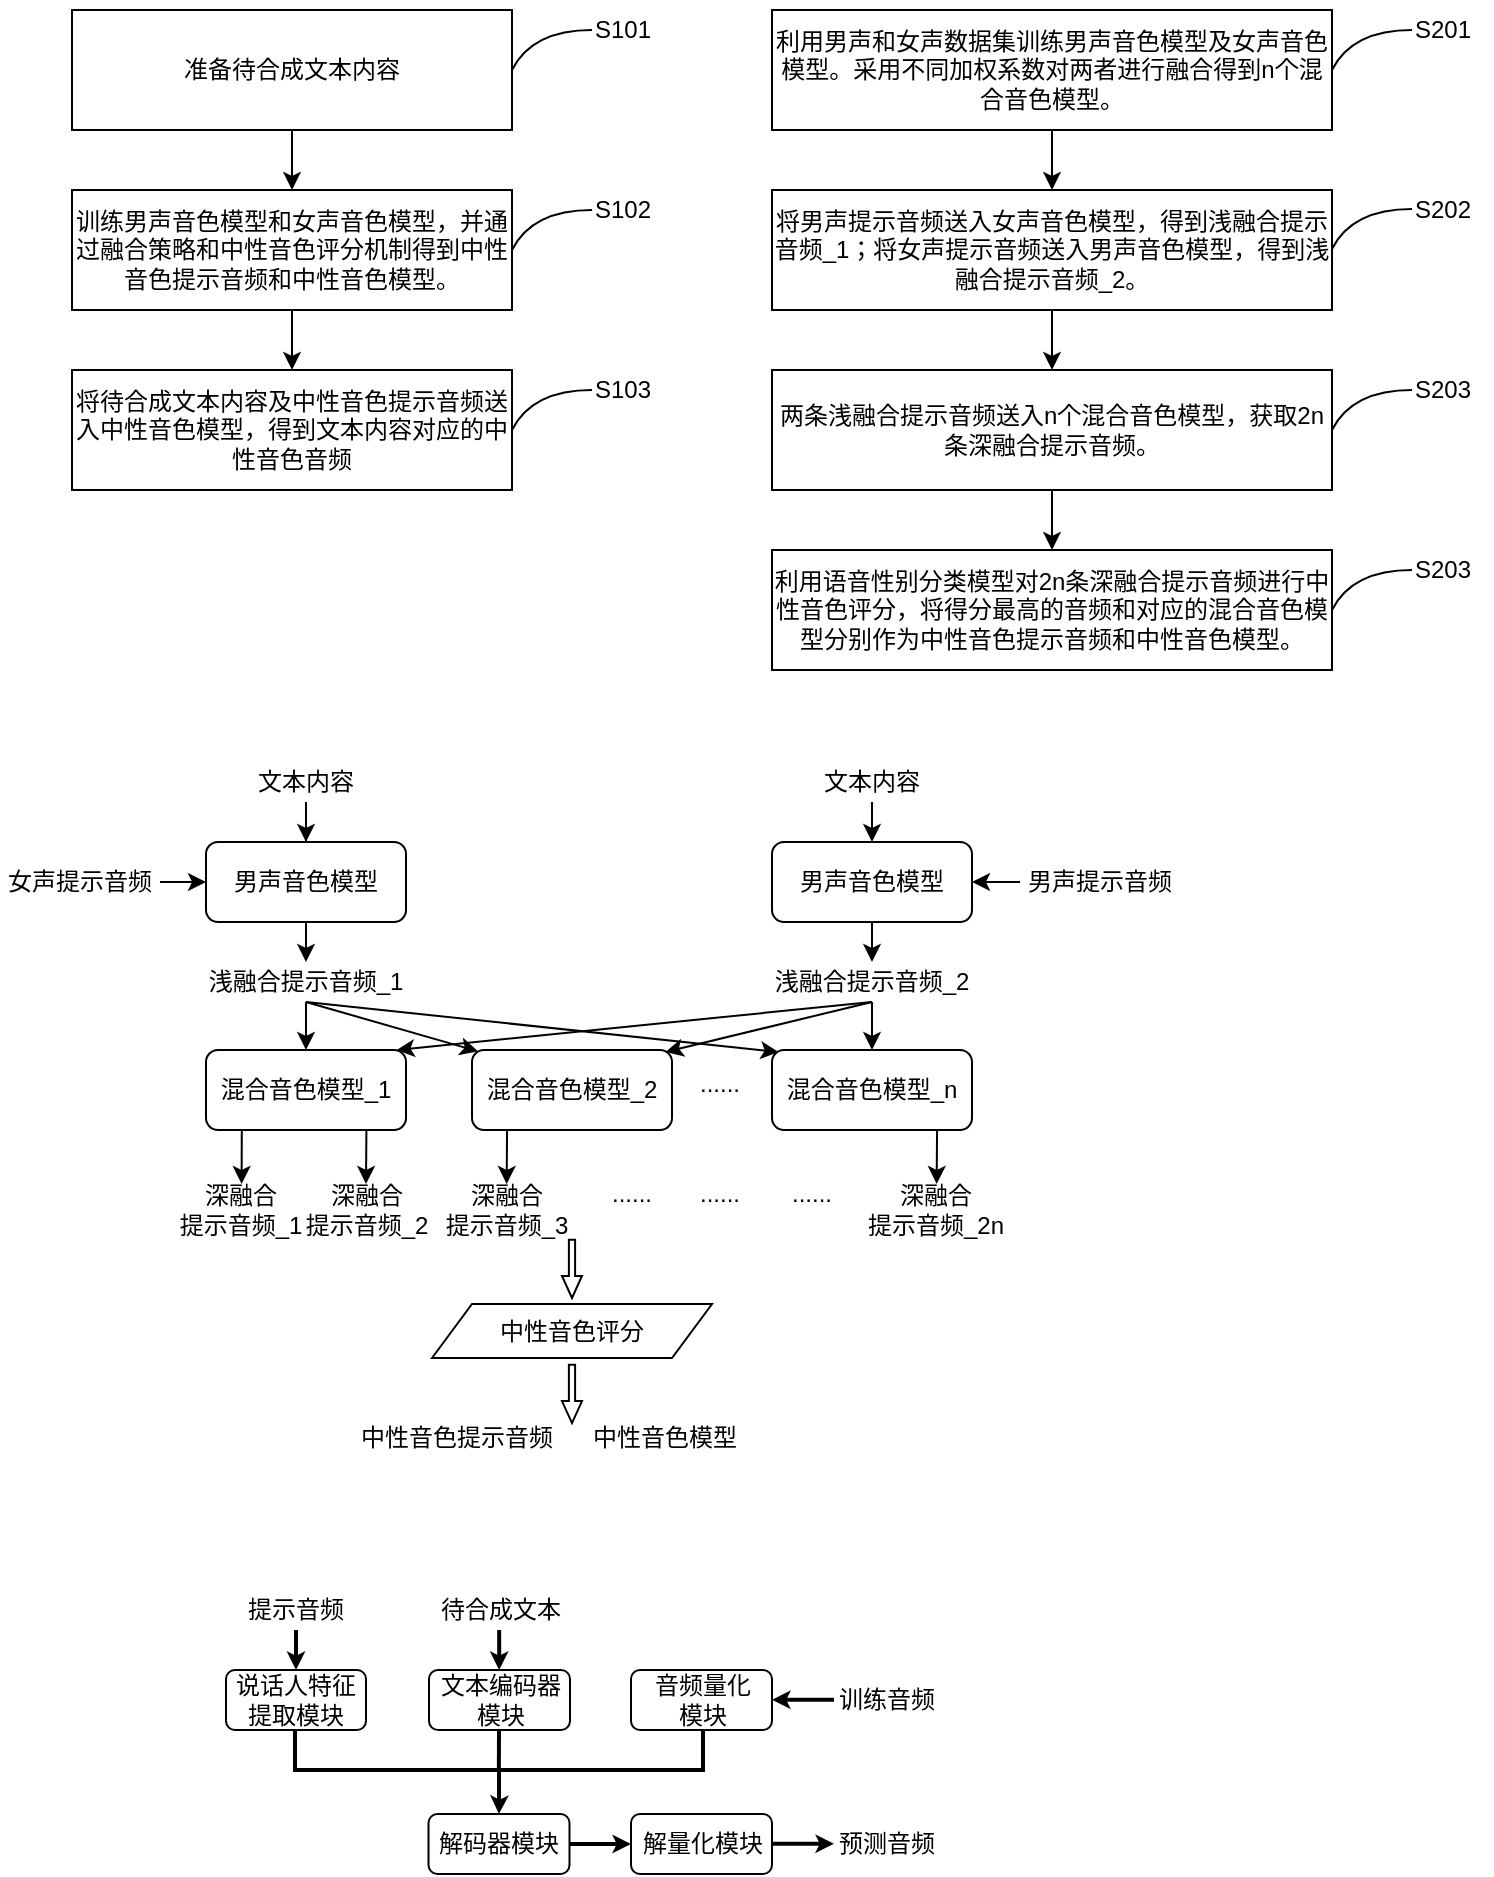 <mxfile version="24.2.0" type="github">
  <diagram name="第 1 页" id="BX8lDQhgrjkH_T5noq3X">
    <mxGraphModel dx="1434" dy="615" grid="1" gridSize="10" guides="1" tooltips="1" connect="1" arrows="1" fold="1" page="1" pageScale="1" pageWidth="827" pageHeight="1169" math="0" shadow="0">
      <root>
        <mxCell id="0" />
        <mxCell id="1" parent="0" />
        <mxCell id="MRDBX0Kvai51XAQgQNeI-1" style="edgeStyle=orthogonalEdgeStyle;rounded=0;orthogonalLoop=1;jettySize=auto;html=1;exitX=0.5;exitY=1;exitDx=0;exitDy=0;entryX=0.5;entryY=0;entryDx=0;entryDy=0;" edge="1" parent="1" source="MRDBX0Kvai51XAQgQNeI-2" target="MRDBX0Kvai51XAQgQNeI-4">
          <mxGeometry relative="1" as="geometry" />
        </mxCell>
        <mxCell id="MRDBX0Kvai51XAQgQNeI-2" value="准备待合成文本内容" style="rounded=0;whiteSpace=wrap;html=1;" vertex="1" parent="1">
          <mxGeometry x="53" y="40" width="220" height="60" as="geometry" />
        </mxCell>
        <mxCell id="MRDBX0Kvai51XAQgQNeI-3" style="edgeStyle=orthogonalEdgeStyle;rounded=0;orthogonalLoop=1;jettySize=auto;html=1;exitX=0.5;exitY=1;exitDx=0;exitDy=0;entryX=0.5;entryY=0;entryDx=0;entryDy=0;" edge="1" parent="1" source="MRDBX0Kvai51XAQgQNeI-4" target="MRDBX0Kvai51XAQgQNeI-5">
          <mxGeometry relative="1" as="geometry" />
        </mxCell>
        <mxCell id="MRDBX0Kvai51XAQgQNeI-4" value="训练男声音色模型和女声音色模型，并通过融合策略和中性音色评分机制得到中性音色提示音频和中性音色模型。" style="rounded=0;whiteSpace=wrap;html=1;" vertex="1" parent="1">
          <mxGeometry x="53" y="130" width="220" height="60" as="geometry" />
        </mxCell>
        <mxCell id="MRDBX0Kvai51XAQgQNeI-5" value="将待合成文本内容及中性音色提示音频送入中性音色模型，得到文本内容对应的中性音色音频" style="rounded=0;whiteSpace=wrap;html=1;" vertex="1" parent="1">
          <mxGeometry x="53" y="220" width="220" height="60" as="geometry" />
        </mxCell>
        <mxCell id="MRDBX0Kvai51XAQgQNeI-6" style="edgeStyle=orthogonalEdgeStyle;rounded=0;orthogonalLoop=1;jettySize=auto;html=1;exitX=0.5;exitY=1;exitDx=0;exitDy=0;entryX=0.5;entryY=0;entryDx=0;entryDy=0;" edge="1" parent="1" source="MRDBX0Kvai51XAQgQNeI-7" target="MRDBX0Kvai51XAQgQNeI-9">
          <mxGeometry relative="1" as="geometry" />
        </mxCell>
        <mxCell id="MRDBX0Kvai51XAQgQNeI-7" value="利用男声和女声数据集训练男声音色模型及女声音色模型。采用不同加权系数对两者进行融合得到n个混合音色模型。" style="rounded=0;whiteSpace=wrap;html=1;" vertex="1" parent="1">
          <mxGeometry x="403" y="40" width="280" height="60" as="geometry" />
        </mxCell>
        <mxCell id="MRDBX0Kvai51XAQgQNeI-8" style="edgeStyle=orthogonalEdgeStyle;rounded=0;orthogonalLoop=1;jettySize=auto;html=1;exitX=0.5;exitY=1;exitDx=0;exitDy=0;entryX=0.5;entryY=0;entryDx=0;entryDy=0;" edge="1" parent="1" source="MRDBX0Kvai51XAQgQNeI-9" target="MRDBX0Kvai51XAQgQNeI-10">
          <mxGeometry relative="1" as="geometry" />
        </mxCell>
        <mxCell id="MRDBX0Kvai51XAQgQNeI-9" value="&lt;div&gt;&lt;span style=&quot;background-color: initial;&quot;&gt;将男声提示音频送入女声音色模型，得到浅融合提示音频_1；将女声提示音频送入男声音色模型，得到浅融合提示音频_2。&lt;/span&gt;&lt;br&gt;&lt;/div&gt;" style="rounded=0;whiteSpace=wrap;html=1;" vertex="1" parent="1">
          <mxGeometry x="403" y="130" width="280" height="60" as="geometry" />
        </mxCell>
        <mxCell id="MRDBX0Kvai51XAQgQNeI-10" value="两条浅融合提示音频送入n个混合音色模型，获取2n条深融合提示音频。" style="rounded=0;whiteSpace=wrap;html=1;" vertex="1" parent="1">
          <mxGeometry x="403" y="220" width="280" height="60" as="geometry" />
        </mxCell>
        <mxCell id="MRDBX0Kvai51XAQgQNeI-11" value="" style="endArrow=none;html=1;curved=1;" edge="1" parent="1">
          <mxGeometry width="50" height="50" relative="1" as="geometry">
            <mxPoint x="273" y="70" as="sourcePoint" />
            <mxPoint x="313" y="50" as="targetPoint" />
            <Array as="points">
              <mxPoint x="283" y="50" />
            </Array>
          </mxGeometry>
        </mxCell>
        <mxCell id="MRDBX0Kvai51XAQgQNeI-12" value="S101" style="text;html=1;align=center;verticalAlign=middle;resizable=0;points=[];autosize=1;strokeColor=none;fillColor=none;" vertex="1" parent="1">
          <mxGeometry x="303" y="35" width="50" height="30" as="geometry" />
        </mxCell>
        <mxCell id="MRDBX0Kvai51XAQgQNeI-13" value="" style="endArrow=none;html=1;curved=1;" edge="1" parent="1">
          <mxGeometry width="50" height="50" relative="1" as="geometry">
            <mxPoint x="273" y="160" as="sourcePoint" />
            <mxPoint x="313" y="140" as="targetPoint" />
            <Array as="points">
              <mxPoint x="283" y="140" />
            </Array>
          </mxGeometry>
        </mxCell>
        <mxCell id="MRDBX0Kvai51XAQgQNeI-14" value="S102" style="text;html=1;align=center;verticalAlign=middle;resizable=0;points=[];autosize=1;strokeColor=none;fillColor=none;" vertex="1" parent="1">
          <mxGeometry x="303" y="125" width="50" height="30" as="geometry" />
        </mxCell>
        <mxCell id="MRDBX0Kvai51XAQgQNeI-15" value="" style="endArrow=none;html=1;curved=1;" edge="1" parent="1">
          <mxGeometry width="50" height="50" relative="1" as="geometry">
            <mxPoint x="273" y="250" as="sourcePoint" />
            <mxPoint x="313" y="230" as="targetPoint" />
            <Array as="points">
              <mxPoint x="283" y="230" />
            </Array>
          </mxGeometry>
        </mxCell>
        <mxCell id="MRDBX0Kvai51XAQgQNeI-16" value="S103" style="text;html=1;align=center;verticalAlign=middle;resizable=0;points=[];autosize=1;strokeColor=none;fillColor=none;" vertex="1" parent="1">
          <mxGeometry x="303" y="215" width="50" height="30" as="geometry" />
        </mxCell>
        <mxCell id="MRDBX0Kvai51XAQgQNeI-17" value="" style="endArrow=none;html=1;curved=1;" edge="1" parent="1">
          <mxGeometry width="50" height="50" relative="1" as="geometry">
            <mxPoint x="683" y="70" as="sourcePoint" />
            <mxPoint x="723" y="50" as="targetPoint" />
            <Array as="points">
              <mxPoint x="693" y="50" />
            </Array>
          </mxGeometry>
        </mxCell>
        <mxCell id="MRDBX0Kvai51XAQgQNeI-18" value="S201" style="text;html=1;align=center;verticalAlign=middle;resizable=0;points=[];autosize=1;strokeColor=none;fillColor=none;" vertex="1" parent="1">
          <mxGeometry x="713" y="35" width="50" height="30" as="geometry" />
        </mxCell>
        <mxCell id="MRDBX0Kvai51XAQgQNeI-19" value="" style="endArrow=none;html=1;curved=1;" edge="1" parent="1">
          <mxGeometry width="50" height="50" relative="1" as="geometry">
            <mxPoint x="683" y="159.5" as="sourcePoint" />
            <mxPoint x="723" y="139.5" as="targetPoint" />
            <Array as="points">
              <mxPoint x="693" y="139.5" />
            </Array>
          </mxGeometry>
        </mxCell>
        <mxCell id="MRDBX0Kvai51XAQgQNeI-20" value="S202" style="text;html=1;align=center;verticalAlign=middle;resizable=0;points=[];autosize=1;strokeColor=none;fillColor=none;" vertex="1" parent="1">
          <mxGeometry x="713" y="124.5" width="50" height="30" as="geometry" />
        </mxCell>
        <mxCell id="MRDBX0Kvai51XAQgQNeI-21" value="" style="endArrow=none;html=1;curved=1;" edge="1" parent="1">
          <mxGeometry width="50" height="50" relative="1" as="geometry">
            <mxPoint x="683" y="250" as="sourcePoint" />
            <mxPoint x="723" y="230" as="targetPoint" />
            <Array as="points">
              <mxPoint x="693" y="230" />
            </Array>
          </mxGeometry>
        </mxCell>
        <mxCell id="MRDBX0Kvai51XAQgQNeI-22" value="S203" style="text;html=1;align=center;verticalAlign=middle;resizable=0;points=[];autosize=1;strokeColor=none;fillColor=none;" vertex="1" parent="1">
          <mxGeometry x="713" y="215" width="50" height="30" as="geometry" />
        </mxCell>
        <mxCell id="MRDBX0Kvai51XAQgQNeI-23" style="edgeStyle=orthogonalEdgeStyle;rounded=0;orthogonalLoop=1;jettySize=auto;html=1;exitX=0.5;exitY=1;exitDx=0;exitDy=0;entryX=0.5;entryY=0;entryDx=0;entryDy=0;" edge="1" parent="1" target="MRDBX0Kvai51XAQgQNeI-24">
          <mxGeometry relative="1" as="geometry">
            <mxPoint x="543" y="280" as="sourcePoint" />
          </mxGeometry>
        </mxCell>
        <mxCell id="MRDBX0Kvai51XAQgQNeI-24" value="利用语音性别分类模型对2n条深融合提示音频进行中性音色评分，将得分最高的音频和对应的混合音色模型分别作为中性音色提示音频和中性音色模型。" style="rounded=0;whiteSpace=wrap;html=1;" vertex="1" parent="1">
          <mxGeometry x="403" y="310" width="280" height="60" as="geometry" />
        </mxCell>
        <mxCell id="MRDBX0Kvai51XAQgQNeI-25" value="" style="endArrow=none;html=1;curved=1;" edge="1" parent="1">
          <mxGeometry width="50" height="50" relative="1" as="geometry">
            <mxPoint x="683" y="340" as="sourcePoint" />
            <mxPoint x="723" y="320" as="targetPoint" />
            <Array as="points">
              <mxPoint x="693" y="320" />
            </Array>
          </mxGeometry>
        </mxCell>
        <mxCell id="MRDBX0Kvai51XAQgQNeI-26" value="S203" style="text;html=1;align=center;verticalAlign=middle;resizable=0;points=[];autosize=1;strokeColor=none;fillColor=none;" vertex="1" parent="1">
          <mxGeometry x="713" y="305" width="50" height="30" as="geometry" />
        </mxCell>
        <mxCell id="MRDBX0Kvai51XAQgQNeI-27" style="edgeStyle=orthogonalEdgeStyle;rounded=0;orthogonalLoop=1;jettySize=auto;html=1;entryX=0.5;entryY=0;entryDx=0;entryDy=0;" edge="1" parent="1" source="MRDBX0Kvai51XAQgQNeI-28" target="MRDBX0Kvai51XAQgQNeI-32">
          <mxGeometry relative="1" as="geometry" />
        </mxCell>
        <mxCell id="MRDBX0Kvai51XAQgQNeI-28" value="文本内容" style="text;html=1;align=center;verticalAlign=middle;whiteSpace=wrap;rounded=0;" vertex="1" parent="1">
          <mxGeometry x="140" y="416" width="60" height="20" as="geometry" />
        </mxCell>
        <mxCell id="MRDBX0Kvai51XAQgQNeI-29" style="edgeStyle=orthogonalEdgeStyle;rounded=0;orthogonalLoop=1;jettySize=auto;html=1;entryX=0;entryY=0.5;entryDx=0;entryDy=0;" edge="1" parent="1" source="MRDBX0Kvai51XAQgQNeI-30" target="MRDBX0Kvai51XAQgQNeI-32">
          <mxGeometry relative="1" as="geometry" />
        </mxCell>
        <mxCell id="MRDBX0Kvai51XAQgQNeI-30" value="女声提示音频" style="text;html=1;align=center;verticalAlign=middle;whiteSpace=wrap;rounded=0;" vertex="1" parent="1">
          <mxGeometry x="17" y="466" width="80" height="20" as="geometry" />
        </mxCell>
        <mxCell id="MRDBX0Kvai51XAQgQNeI-31" style="edgeStyle=orthogonalEdgeStyle;rounded=0;orthogonalLoop=1;jettySize=auto;html=1;exitX=0.5;exitY=1;exitDx=0;exitDy=0;entryX=0.5;entryY=0;entryDx=0;entryDy=0;" edge="1" parent="1" source="MRDBX0Kvai51XAQgQNeI-32" target="MRDBX0Kvai51XAQgQNeI-38">
          <mxGeometry relative="1" as="geometry" />
        </mxCell>
        <mxCell id="MRDBX0Kvai51XAQgQNeI-32" value="男声音色模型" style="rounded=1;whiteSpace=wrap;html=1;" vertex="1" parent="1">
          <mxGeometry x="120" y="456" width="100" height="40" as="geometry" />
        </mxCell>
        <mxCell id="MRDBX0Kvai51XAQgQNeI-33" style="edgeStyle=orthogonalEdgeStyle;rounded=0;orthogonalLoop=1;jettySize=auto;html=1;exitX=0.5;exitY=1;exitDx=0;exitDy=0;entryX=0.5;entryY=0;entryDx=0;entryDy=0;" edge="1" parent="1" source="MRDBX0Kvai51XAQgQNeI-34" target="MRDBX0Kvai51XAQgQNeI-43">
          <mxGeometry relative="1" as="geometry" />
        </mxCell>
        <mxCell id="MRDBX0Kvai51XAQgQNeI-34" value="男声音色模型" style="rounded=1;whiteSpace=wrap;html=1;" vertex="1" parent="1">
          <mxGeometry x="403" y="456" width="100" height="40" as="geometry" />
        </mxCell>
        <mxCell id="MRDBX0Kvai51XAQgQNeI-35" style="edgeStyle=orthogonalEdgeStyle;rounded=0;orthogonalLoop=1;jettySize=auto;html=1;exitX=0.5;exitY=1;exitDx=0;exitDy=0;entryX=0.5;entryY=0;entryDx=0;entryDy=0;" edge="1" parent="1" source="MRDBX0Kvai51XAQgQNeI-38" target="MRDBX0Kvai51XAQgQNeI-45">
          <mxGeometry relative="1" as="geometry" />
        </mxCell>
        <mxCell id="MRDBX0Kvai51XAQgQNeI-36" style="rounded=0;orthogonalLoop=1;jettySize=auto;html=1;exitX=0.5;exitY=1;exitDx=0;exitDy=0;entryX=0.03;entryY=0.017;entryDx=0;entryDy=0;entryPerimeter=0;" edge="1" parent="1" source="MRDBX0Kvai51XAQgQNeI-38" target="MRDBX0Kvai51XAQgQNeI-47">
          <mxGeometry relative="1" as="geometry" />
        </mxCell>
        <mxCell id="MRDBX0Kvai51XAQgQNeI-37" style="rounded=0;orthogonalLoop=1;jettySize=auto;html=1;exitX=0.5;exitY=1;exitDx=0;exitDy=0;entryX=0.033;entryY=0.025;entryDx=0;entryDy=0;entryPerimeter=0;" edge="1" parent="1" source="MRDBX0Kvai51XAQgQNeI-38" target="MRDBX0Kvai51XAQgQNeI-46">
          <mxGeometry relative="1" as="geometry" />
        </mxCell>
        <mxCell id="MRDBX0Kvai51XAQgQNeI-38" value="浅融合提示音频_1" style="text;html=1;align=center;verticalAlign=middle;whiteSpace=wrap;rounded=0;" vertex="1" parent="1">
          <mxGeometry x="115" y="516" width="110" height="20" as="geometry" />
        </mxCell>
        <mxCell id="MRDBX0Kvai51XAQgQNeI-39" style="edgeStyle=orthogonalEdgeStyle;rounded=0;orthogonalLoop=1;jettySize=auto;html=1;entryX=1;entryY=0.5;entryDx=0;entryDy=0;" edge="1" parent="1" source="MRDBX0Kvai51XAQgQNeI-40" target="MRDBX0Kvai51XAQgQNeI-34">
          <mxGeometry relative="1" as="geometry" />
        </mxCell>
        <mxCell id="MRDBX0Kvai51XAQgQNeI-40" value="男声提示音频" style="text;html=1;align=center;verticalAlign=middle;whiteSpace=wrap;rounded=0;" vertex="1" parent="1">
          <mxGeometry x="527" y="466" width="80" height="20" as="geometry" />
        </mxCell>
        <mxCell id="MRDBX0Kvai51XAQgQNeI-41" style="edgeStyle=orthogonalEdgeStyle;rounded=0;orthogonalLoop=1;jettySize=auto;html=1;exitX=0.5;exitY=1;exitDx=0;exitDy=0;entryX=0.5;entryY=0;entryDx=0;entryDy=0;" edge="1" parent="1" source="MRDBX0Kvai51XAQgQNeI-43" target="MRDBX0Kvai51XAQgQNeI-46">
          <mxGeometry relative="1" as="geometry" />
        </mxCell>
        <mxCell id="MRDBX0Kvai51XAQgQNeI-42" style="rounded=0;orthogonalLoop=1;jettySize=auto;html=1;exitX=0.5;exitY=1;exitDx=0;exitDy=0;entryX=0.967;entryY=0.025;entryDx=0;entryDy=0;entryPerimeter=0;" edge="1" parent="1" source="MRDBX0Kvai51XAQgQNeI-43" target="MRDBX0Kvai51XAQgQNeI-47">
          <mxGeometry relative="1" as="geometry" />
        </mxCell>
        <mxCell id="MRDBX0Kvai51XAQgQNeI-43" value="浅融合提示音频_2" style="text;html=1;align=center;verticalAlign=middle;whiteSpace=wrap;rounded=0;" vertex="1" parent="1">
          <mxGeometry x="398" y="516" width="110" height="20" as="geometry" />
        </mxCell>
        <mxCell id="MRDBX0Kvai51XAQgQNeI-44" style="rounded=0;orthogonalLoop=1;jettySize=auto;html=1;exitX=0.179;exitY=1.005;exitDx=0;exitDy=0;exitPerimeter=0;" edge="1" parent="1" source="MRDBX0Kvai51XAQgQNeI-45">
          <mxGeometry relative="1" as="geometry">
            <mxPoint x="135.2" y="607" as="sourcePoint" />
            <mxPoint x="137.8" y="627" as="targetPoint" />
          </mxGeometry>
        </mxCell>
        <mxCell id="MRDBX0Kvai51XAQgQNeI-45" value="混合音色模型_1" style="rounded=1;whiteSpace=wrap;html=1;" vertex="1" parent="1">
          <mxGeometry x="120" y="560" width="100" height="40" as="geometry" />
        </mxCell>
        <mxCell id="MRDBX0Kvai51XAQgQNeI-46" value="混合音色模型_n" style="rounded=1;whiteSpace=wrap;html=1;" vertex="1" parent="1">
          <mxGeometry x="403" y="560" width="100" height="40" as="geometry" />
        </mxCell>
        <mxCell id="MRDBX0Kvai51XAQgQNeI-47" value="混合音色模型_2" style="rounded=1;whiteSpace=wrap;html=1;" vertex="1" parent="1">
          <mxGeometry x="253" y="560" width="100" height="40" as="geometry" />
        </mxCell>
        <mxCell id="MRDBX0Kvai51XAQgQNeI-48" value="......" style="text;html=1;align=center;verticalAlign=middle;whiteSpace=wrap;rounded=0;" vertex="1" parent="1">
          <mxGeometry x="347" y="562" width="60" height="30" as="geometry" />
        </mxCell>
        <mxCell id="MRDBX0Kvai51XAQgQNeI-49" style="rounded=0;orthogonalLoop=1;jettySize=auto;html=1;exitX=0.5;exitY=1;exitDx=0;exitDy=0;entryX=0.953;entryY=0;entryDx=0;entryDy=0;entryPerimeter=0;" edge="1" parent="1" source="MRDBX0Kvai51XAQgQNeI-43" target="MRDBX0Kvai51XAQgQNeI-45">
          <mxGeometry relative="1" as="geometry" />
        </mxCell>
        <mxCell id="MRDBX0Kvai51XAQgQNeI-50" value="深融合&lt;div&gt;提示音频_1&lt;/div&gt;" style="text;html=1;align=center;verticalAlign=middle;whiteSpace=wrap;rounded=0;" vertex="1" parent="1">
          <mxGeometry x="105" y="630" width="65" height="20" as="geometry" />
        </mxCell>
        <mxCell id="MRDBX0Kvai51XAQgQNeI-51" value="......" style="text;html=1;align=center;verticalAlign=middle;whiteSpace=wrap;rounded=0;" vertex="1" parent="1">
          <mxGeometry x="347" y="617" width="60" height="30" as="geometry" />
        </mxCell>
        <mxCell id="MRDBX0Kvai51XAQgQNeI-52" value="深融合&lt;div&gt;提示音频_2&lt;/div&gt;" style="text;html=1;align=center;verticalAlign=middle;whiteSpace=wrap;rounded=0;" vertex="1" parent="1">
          <mxGeometry x="168" y="630" width="65" height="20" as="geometry" />
        </mxCell>
        <mxCell id="MRDBX0Kvai51XAQgQNeI-53" value="深融合&lt;div&gt;提示音频_3&lt;/div&gt;" style="text;html=1;align=center;verticalAlign=middle;whiteSpace=wrap;rounded=0;" vertex="1" parent="1">
          <mxGeometry x="238" y="630" width="65" height="20" as="geometry" />
        </mxCell>
        <mxCell id="MRDBX0Kvai51XAQgQNeI-54" style="rounded=0;orthogonalLoop=1;jettySize=auto;html=1;exitX=0.179;exitY=1.005;exitDx=0;exitDy=0;exitPerimeter=0;" edge="1" parent="1">
          <mxGeometry relative="1" as="geometry">
            <mxPoint x="200.2" y="600" as="sourcePoint" />
            <mxPoint x="200" y="627" as="targetPoint" />
          </mxGeometry>
        </mxCell>
        <mxCell id="MRDBX0Kvai51XAQgQNeI-55" style="rounded=0;orthogonalLoop=1;jettySize=auto;html=1;exitX=0.179;exitY=1.005;exitDx=0;exitDy=0;exitPerimeter=0;" edge="1" parent="1">
          <mxGeometry relative="1" as="geometry">
            <mxPoint x="270.53" y="600" as="sourcePoint" />
            <mxPoint x="270.33" y="627" as="targetPoint" />
          </mxGeometry>
        </mxCell>
        <mxCell id="MRDBX0Kvai51XAQgQNeI-56" value="深融合&lt;div&gt;提示音频_2n&lt;/div&gt;" style="text;html=1;align=center;verticalAlign=middle;whiteSpace=wrap;rounded=0;" vertex="1" parent="1">
          <mxGeometry x="440" y="630" width="90" height="20" as="geometry" />
        </mxCell>
        <mxCell id="MRDBX0Kvai51XAQgQNeI-57" style="rounded=0;orthogonalLoop=1;jettySize=auto;html=1;exitX=0.179;exitY=1.005;exitDx=0;exitDy=0;exitPerimeter=0;" edge="1" parent="1">
          <mxGeometry relative="1" as="geometry">
            <mxPoint x="485.53" y="600" as="sourcePoint" />
            <mxPoint x="485.33" y="627" as="targetPoint" />
          </mxGeometry>
        </mxCell>
        <mxCell id="MRDBX0Kvai51XAQgQNeI-58" value="......" style="text;html=1;align=center;verticalAlign=middle;whiteSpace=wrap;rounded=0;" vertex="1" parent="1">
          <mxGeometry x="393" y="617" width="60" height="30" as="geometry" />
        </mxCell>
        <mxCell id="MRDBX0Kvai51XAQgQNeI-59" value="......" style="text;html=1;align=center;verticalAlign=middle;whiteSpace=wrap;rounded=0;" vertex="1" parent="1">
          <mxGeometry x="303" y="617" width="60" height="30" as="geometry" />
        </mxCell>
        <mxCell id="MRDBX0Kvai51XAQgQNeI-60" style="edgeStyle=orthogonalEdgeStyle;rounded=0;orthogonalLoop=1;jettySize=auto;html=1;entryX=0.5;entryY=0;entryDx=0;entryDy=0;" edge="1" parent="1" source="MRDBX0Kvai51XAQgQNeI-61">
          <mxGeometry relative="1" as="geometry">
            <mxPoint x="453" y="456" as="targetPoint" />
          </mxGeometry>
        </mxCell>
        <mxCell id="MRDBX0Kvai51XAQgQNeI-61" value="文本内容" style="text;html=1;align=center;verticalAlign=middle;whiteSpace=wrap;rounded=0;" vertex="1" parent="1">
          <mxGeometry x="423" y="416" width="60" height="20" as="geometry" />
        </mxCell>
        <mxCell id="MRDBX0Kvai51XAQgQNeI-62" value="" style="html=1;shadow=0;dashed=0;align=center;verticalAlign=middle;shape=mxgraph.arrows2.arrow;dy=0.69;dx=11.02;flipH=1;notch=0;rotation=-90;gradientColor=none;" vertex="1" parent="1">
          <mxGeometry x="288.43" y="664.43" width="29.13" height="10" as="geometry" />
        </mxCell>
        <mxCell id="MRDBX0Kvai51XAQgQNeI-63" value="中性音色评分" style="shape=parallelogram;perimeter=parallelogramPerimeter;whiteSpace=wrap;html=1;fixedSize=1;" vertex="1" parent="1">
          <mxGeometry x="233" y="687" width="140" height="27" as="geometry" />
        </mxCell>
        <mxCell id="MRDBX0Kvai51XAQgQNeI-64" value="中性音色提示音频&amp;nbsp; &amp;nbsp; &amp;nbsp; 中性音色模型" style="text;html=1;align=center;verticalAlign=middle;whiteSpace=wrap;rounded=0;" vertex="1" parent="1">
          <mxGeometry x="143.5" y="744" width="294.5" height="20" as="geometry" />
        </mxCell>
        <mxCell id="MRDBX0Kvai51XAQgQNeI-65" value="" style="html=1;shadow=0;dashed=0;align=center;verticalAlign=middle;shape=mxgraph.arrows2.arrow;dy=0.69;dx=11.02;flipH=1;notch=0;rotation=-90;gradientColor=none;" vertex="1" parent="1">
          <mxGeometry x="288.43" y="727" width="29.13" height="10" as="geometry" />
        </mxCell>
        <mxCell id="MRDBX0Kvai51XAQgQNeI-66" style="edgeStyle=orthogonalEdgeStyle;rounded=0;orthogonalLoop=1;jettySize=auto;html=1;exitX=0.5;exitY=1;exitDx=0;exitDy=0;entryX=0.5;entryY=0;entryDx=0;entryDy=0;strokeWidth=2;endSize=3;" edge="1" parent="1" source="MRDBX0Kvai51XAQgQNeI-67" target="MRDBX0Kvai51XAQgQNeI-70">
          <mxGeometry relative="1" as="geometry" />
        </mxCell>
        <mxCell id="MRDBX0Kvai51XAQgQNeI-67" value="提示音频" style="text;html=1;align=center;verticalAlign=middle;whiteSpace=wrap;rounded=0;" vertex="1" parent="1">
          <mxGeometry x="135" y="830" width="60" height="20" as="geometry" />
        </mxCell>
        <mxCell id="MRDBX0Kvai51XAQgQNeI-68" value="待合成文本" style="text;html=1;align=center;verticalAlign=middle;whiteSpace=wrap;rounded=0;" vertex="1" parent="1">
          <mxGeometry x="219.25" y="830" width="97" height="20" as="geometry" />
        </mxCell>
        <mxCell id="MRDBX0Kvai51XAQgQNeI-69" value="文本编码器模块" style="rounded=1;whiteSpace=wrap;html=1;" vertex="1" parent="1">
          <mxGeometry x="231.5" y="870" width="70.5" height="30" as="geometry" />
        </mxCell>
        <mxCell id="MRDBX0Kvai51XAQgQNeI-70" value="说话人特征提取模块" style="rounded=1;whiteSpace=wrap;html=1;" vertex="1" parent="1">
          <mxGeometry x="130" y="870" width="70" height="30" as="geometry" />
        </mxCell>
        <mxCell id="MRDBX0Kvai51XAQgQNeI-71" value="" style="strokeWidth=2;html=1;shape=mxgraph.flowchart.annotation_2;align=left;labelPosition=right;pointerEvents=1;direction=south;rotation=-180;" vertex="1" parent="1">
          <mxGeometry x="164.5" y="900" width="204" height="40" as="geometry" />
        </mxCell>
        <mxCell id="MRDBX0Kvai51XAQgQNeI-72" style="edgeStyle=orthogonalEdgeStyle;rounded=0;orthogonalLoop=1;jettySize=auto;html=1;exitX=0.5;exitY=1;exitDx=0;exitDy=0;entryX=0.5;entryY=0;entryDx=0;entryDy=0;strokeWidth=2;endSize=3;" edge="1" parent="1">
          <mxGeometry relative="1" as="geometry">
            <mxPoint x="266.58" y="850" as="sourcePoint" />
            <mxPoint x="266.58" y="870" as="targetPoint" />
            <Array as="points">
              <mxPoint x="266.58" y="860" />
              <mxPoint x="266.58" y="860" />
            </Array>
          </mxGeometry>
        </mxCell>
        <mxCell id="MRDBX0Kvai51XAQgQNeI-73" value="音频量化&lt;div&gt;模块&lt;/div&gt;" style="rounded=1;whiteSpace=wrap;html=1;" vertex="1" parent="1">
          <mxGeometry x="332.5" y="870" width="70.5" height="30" as="geometry" />
        </mxCell>
        <mxCell id="MRDBX0Kvai51XAQgQNeI-74" style="edgeStyle=orthogonalEdgeStyle;rounded=0;orthogonalLoop=1;jettySize=auto;html=1;exitX=1;exitY=0.5;exitDx=0;exitDy=0;exitPerimeter=0;entryX=0.527;entryY=0.5;entryDx=0;entryDy=0;entryPerimeter=0;endArrow=none;endFill=0;strokeWidth=2;endSize=3;" edge="1" parent="1" source="MRDBX0Kvai51XAQgQNeI-71">
          <mxGeometry relative="1" as="geometry">
            <mxPoint x="266.53" y="901" as="sourcePoint" />
            <mxPoint x="266.43" y="919.92" as="targetPoint" />
          </mxGeometry>
        </mxCell>
        <mxCell id="MRDBX0Kvai51XAQgQNeI-75" style="rounded=0;orthogonalLoop=1;jettySize=auto;html=1;exitX=1;exitY=0.5;exitDx=0;exitDy=0;entryX=0;entryY=0.5;entryDx=0;entryDy=0;strokeWidth=2;endSize=3;" edge="1" parent="1" source="MRDBX0Kvai51XAQgQNeI-76" target="MRDBX0Kvai51XAQgQNeI-77">
          <mxGeometry relative="1" as="geometry" />
        </mxCell>
        <mxCell id="MRDBX0Kvai51XAQgQNeI-76" value="解码器模块" style="rounded=1;whiteSpace=wrap;html=1;" vertex="1" parent="1">
          <mxGeometry x="231.25" y="942" width="70.5" height="30" as="geometry" />
        </mxCell>
        <mxCell id="MRDBX0Kvai51XAQgQNeI-77" value="解量化模块" style="rounded=1;whiteSpace=wrap;html=1;" vertex="1" parent="1">
          <mxGeometry x="332.5" y="942" width="70.5" height="30" as="geometry" />
        </mxCell>
        <mxCell id="MRDBX0Kvai51XAQgQNeI-78" style="edgeStyle=orthogonalEdgeStyle;rounded=0;orthogonalLoop=1;jettySize=auto;html=1;entryX=0.5;entryY=0;entryDx=0;entryDy=0;strokeWidth=2;endSize=3;targetPerimeterSpacing=0;sourcePerimeterSpacing=0;exitX=0.052;exitY=0.5;exitDx=0;exitDy=0;exitPerimeter=0;" edge="1" parent="1">
          <mxGeometry relative="1" as="geometry">
            <mxPoint x="266.51" y="937.92" as="sourcePoint" />
            <mxPoint x="266.44" y="942" as="targetPoint" />
            <Array as="points">
              <mxPoint x="267.01" y="940" />
              <mxPoint x="266.01" y="940" />
            </Array>
          </mxGeometry>
        </mxCell>
        <mxCell id="MRDBX0Kvai51XAQgQNeI-79" style="rounded=0;orthogonalLoop=1;jettySize=auto;html=1;exitX=1;exitY=0.5;exitDx=0;exitDy=0;entryX=0;entryY=0.5;entryDx=0;entryDy=0;strokeWidth=2;endSize=3;" edge="1" parent="1">
          <mxGeometry relative="1" as="geometry">
            <mxPoint x="403" y="956.83" as="sourcePoint" />
            <mxPoint x="434" y="956.83" as="targetPoint" />
          </mxGeometry>
        </mxCell>
        <mxCell id="MRDBX0Kvai51XAQgQNeI-80" value="预测音频" style="text;html=1;align=center;verticalAlign=middle;whiteSpace=wrap;rounded=0;" vertex="1" parent="1">
          <mxGeometry x="412" y="947" width="97" height="20" as="geometry" />
        </mxCell>
        <mxCell id="MRDBX0Kvai51XAQgQNeI-81" value="训练音频" style="text;html=1;align=center;verticalAlign=middle;whiteSpace=wrap;rounded=0;" vertex="1" parent="1">
          <mxGeometry x="412" y="875" width="97" height="20" as="geometry" />
        </mxCell>
        <mxCell id="MRDBX0Kvai51XAQgQNeI-82" style="rounded=0;orthogonalLoop=1;jettySize=auto;html=1;exitX=1;exitY=0.5;exitDx=0;exitDy=0;entryX=0;entryY=0.5;entryDx=0;entryDy=0;strokeWidth=2;endSize=3;" edge="1" parent="1">
          <mxGeometry relative="1" as="geometry">
            <mxPoint x="434" y="884.9" as="sourcePoint" />
            <mxPoint x="403" y="884.9" as="targetPoint" />
          </mxGeometry>
        </mxCell>
      </root>
    </mxGraphModel>
  </diagram>
</mxfile>

